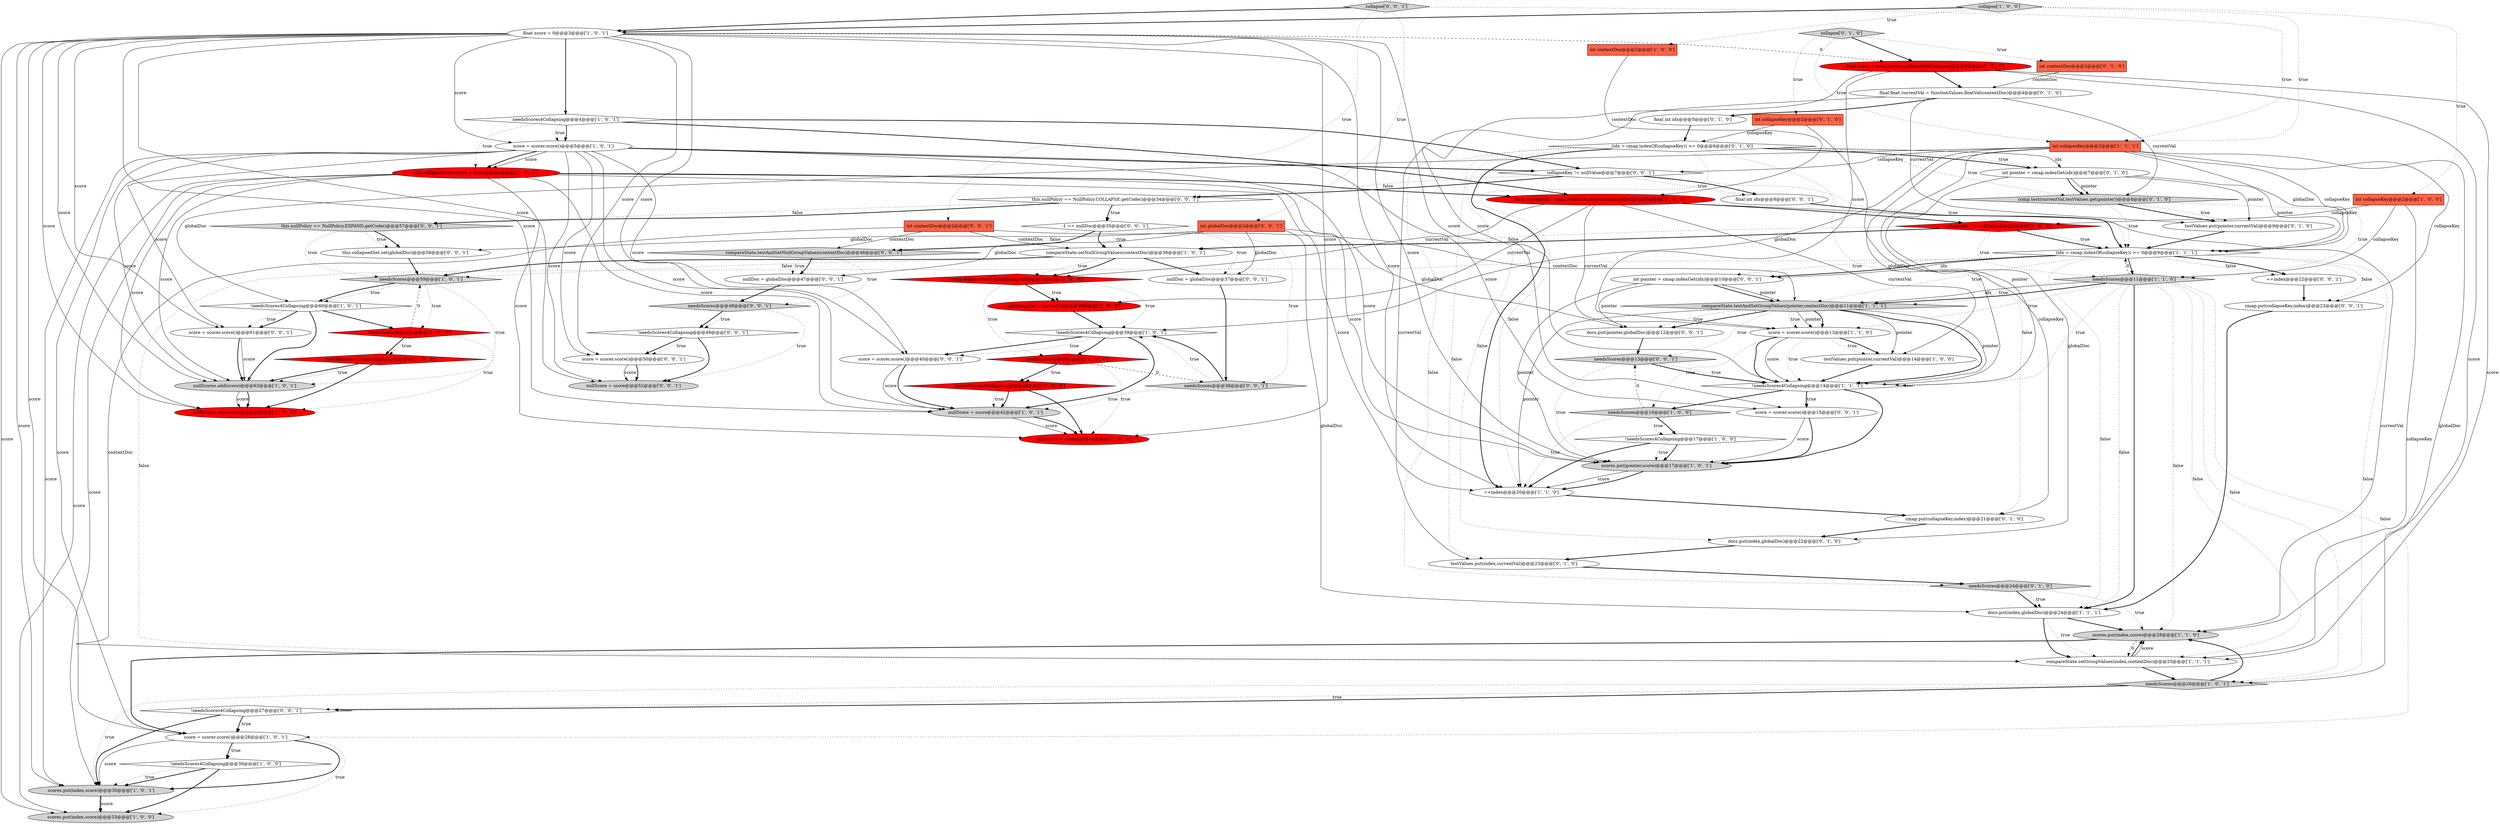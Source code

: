digraph {
33 [style = filled, label = "!needsScores4Collapsing@@@39@@@['1', '0', '1']", fillcolor = white, shape = diamond image = "AAA0AAABBB1BBB"];
8 [style = filled, label = "needsScores4Collapsing@@@4@@@['1', '0', '1']", fillcolor = white, shape = diamond image = "AAA0AAABBB1BBB"];
37 [style = filled, label = "nullScore = score@@@42@@@['1', '0', '1']", fillcolor = lightgray, shape = ellipse image = "AAA0AAABBB1BBB"];
48 [style = filled, label = "cmap.put(collapseKey,index)@@@21@@@['0', '1', '0']", fillcolor = white, shape = ellipse image = "AAA0AAABBB2BBB"];
1 [style = filled, label = "scores.put(pointer,score)@@@17@@@['1', '0', '1']", fillcolor = lightgray, shape = ellipse image = "AAA0AAABBB1BBB"];
35 [style = filled, label = "nullScore = score@@@45@@@['1', '0', '0']", fillcolor = red, shape = ellipse image = "AAA1AAABBB1BBB"];
54 [style = filled, label = "(idx = cmap.indexOf(collapseKey)) >= 0@@@6@@@['0', '1', '0']", fillcolor = white, shape = diamond image = "AAA0AAABBB2BBB"];
13 [style = filled, label = "int contextDoc@@@2@@@['1', '0', '0']", fillcolor = tomato, shape = box image = "AAA0AAABBB1BBB"];
52 [style = filled, label = "docs.put(index,globalDoc)@@@22@@@['0', '1', '0']", fillcolor = white, shape = ellipse image = "AAA0AAABBB2BBB"];
57 [style = filled, label = "docs.put(pointer,globalDoc)@@@12@@@['0', '0', '1']", fillcolor = white, shape = ellipse image = "AAA0AAABBB3BBB"];
70 [style = filled, label = "score = scorer.score()@@@61@@@['0', '0', '1']", fillcolor = white, shape = ellipse image = "AAA0AAABBB3BBB"];
24 [style = filled, label = "testValues.put(pointer,currentVal)@@@14@@@['1', '0', '0']", fillcolor = white, shape = ellipse image = "AAA0AAABBB1BBB"];
59 [style = filled, label = "int pointer = cmap.indexGet(idx)@@@10@@@['0', '0', '1']", fillcolor = white, shape = ellipse image = "AAA0AAABBB3BBB"];
41 [style = filled, label = "comp.test(currentVal,nullCompVal)@@@38@@@['1', '0', '0']", fillcolor = red, shape = diamond image = "AAA1AAABBB1BBB"];
49 [style = filled, label = "testValues.put(pointer,currentVal)@@@9@@@['0', '1', '0']", fillcolor = white, shape = ellipse image = "AAA0AAABBB2BBB"];
9 [style = filled, label = "score = scorer.score()@@@28@@@['1', '0', '1']", fillcolor = white, shape = ellipse image = "AAA0AAABBB1BBB"];
3 [style = filled, label = "collapse['1', '0', '0']", fillcolor = lightgray, shape = diamond image = "AAA0AAABBB1BBB"];
28 [style = filled, label = "scores.put(index,score)@@@30@@@['1', '0', '1']", fillcolor = lightgray, shape = ellipse image = "AAA0AAABBB1BBB"];
39 [style = filled, label = "!needsScores4Collapsing@@@42@@@['1', '0', '0']", fillcolor = red, shape = diamond image = "AAA1AAABBB1BBB"];
45 [style = filled, label = "testValues.put(index,currentVal)@@@23@@@['0', '1', '0']", fillcolor = white, shape = ellipse image = "AAA0AAABBB2BBB"];
6 [style = filled, label = "!needsScores4Collapsing@@@52@@@['1', '0', '0']", fillcolor = red, shape = diamond image = "AAA1AAABBB1BBB"];
43 [style = filled, label = "final float currentVal = functionValues.floatVal(contextDoc)@@@4@@@['0', '1', '0']", fillcolor = white, shape = ellipse image = "AAA0AAABBB2BBB"];
61 [style = filled, label = "-1 == nullDoc@@@35@@@['0', '0', '1']", fillcolor = white, shape = diamond image = "AAA0AAABBB3BBB"];
75 [style = filled, label = "needsScores@@@13@@@['0', '0', '1']", fillcolor = lightgray, shape = diamond image = "AAA0AAABBB3BBB"];
5 [style = filled, label = "compareState.setGroupValues(index,contextDoc)@@@25@@@['1', '1', '1']", fillcolor = white, shape = ellipse image = "AAA0AAABBB1BBB"];
60 [style = filled, label = "collapseKey != nullValue@@@7@@@['0', '0', '1']", fillcolor = white, shape = diamond image = "AAA0AAABBB3BBB"];
79 [style = filled, label = "needsScores@@@38@@@['0', '0', '1']", fillcolor = lightgray, shape = diamond image = "AAA0AAABBB3BBB"];
14 [style = filled, label = "int collapseKey@@@2@@@['1', '0', '0']", fillcolor = tomato, shape = box image = "AAA0AAABBB1BBB"];
81 [style = filled, label = "score = scorer.score()@@@40@@@['0', '0', '1']", fillcolor = white, shape = ellipse image = "AAA0AAABBB3BBB"];
73 [style = filled, label = "nullDoc = globalDoc@@@47@@@['0', '0', '1']", fillcolor = white, shape = ellipse image = "AAA0AAABBB3BBB"];
74 [style = filled, label = "this.collapsedSet.set(globalDoc)@@@58@@@['0', '0', '1']", fillcolor = white, shape = ellipse image = "AAA0AAABBB3BBB"];
53 [style = filled, label = "comp.test(currentVal,testValues.get(pointer))@@@8@@@['0', '1', '0']", fillcolor = lightgray, shape = diamond image = "AAA0AAABBB2BBB"];
10 [style = filled, label = "needsScores@@@26@@@['1', '0', '1']", fillcolor = lightgray, shape = diamond image = "AAA0AAABBB1BBB"];
72 [style = filled, label = "cmap.put(collapseKey,index)@@@23@@@['0', '0', '1']", fillcolor = white, shape = ellipse image = "AAA0AAABBB3BBB"];
22 [style = filled, label = "float currentVal = functionValues.floatVal(contextDoc)@@@8@@@['1', '0', '0']", fillcolor = red, shape = ellipse image = "AAA1AAABBB1BBB"];
20 [style = filled, label = "needsScores@@@41@@@['1', '0', '0']", fillcolor = red, shape = diamond image = "AAA1AAABBB1BBB"];
23 [style = filled, label = "this.collapseScore.score = score@@@6@@@['1', '0', '0']", fillcolor = red, shape = ellipse image = "AAA1AAABBB1BBB"];
65 [style = filled, label = "needsScores@@@48@@@['0', '0', '1']", fillcolor = lightgray, shape = diamond image = "AAA0AAABBB3BBB"];
25 [style = filled, label = "!needsScores4Collapsing@@@17@@@['1', '0', '0']", fillcolor = white, shape = diamond image = "AAA0AAABBB1BBB"];
38 [style = filled, label = "int collapseKey@@@2@@@['1', '1', '1']", fillcolor = tomato, shape = box image = "AAA0AAABBB1BBB"];
69 [style = filled, label = "score = scorer.score()@@@50@@@['0', '0', '1']", fillcolor = white, shape = ellipse image = "AAA0AAABBB3BBB"];
31 [style = filled, label = "needsScores@@@51@@@['1', '0', '0']", fillcolor = red, shape = diamond image = "AAA1AAABBB1BBB"];
46 [style = filled, label = "int pointer = cmap.indexGet(idx)@@@7@@@['0', '1', '0']", fillcolor = white, shape = ellipse image = "AAA0AAABBB2BBB"];
2 [style = filled, label = "nullScores.add(score)@@@63@@@['1', '0', '1']", fillcolor = lightgray, shape = ellipse image = "AAA0AAABBB1BBB"];
11 [style = filled, label = "needsScores@@@16@@@['1', '0', '0']", fillcolor = lightgray, shape = diamond image = "AAA0AAABBB1BBB"];
71 [style = filled, label = "++index@@@22@@@['0', '0', '1']", fillcolor = white, shape = ellipse image = "AAA0AAABBB3BBB"];
29 [style = filled, label = "++index@@@20@@@['1', '1', '0']", fillcolor = white, shape = ellipse image = "AAA0AAABBB1BBB"];
50 [style = filled, label = "float score = computeScoreIfNeeded4Collapse()@@@3@@@['0', '1', '0']", fillcolor = red, shape = ellipse image = "AAA1AAABBB2BBB"];
78 [style = filled, label = "score = scorer.score()@@@15@@@['0', '0', '1']", fillcolor = white, shape = ellipse image = "AAA0AAABBB3BBB"];
80 [style = filled, label = "!needsScores4Collapsing@@@27@@@['0', '0', '1']", fillcolor = white, shape = diamond image = "AAA0AAABBB3BBB"];
21 [style = filled, label = "!needsScores4Collapsing@@@60@@@['1', '0', '1']", fillcolor = white, shape = diamond image = "AAA0AAABBB1BBB"];
56 [style = filled, label = "int contextDoc@@@2@@@['0', '0', '1']", fillcolor = tomato, shape = box image = "AAA0AAABBB3BBB"];
44 [style = filled, label = "collapse['0', '1', '0']", fillcolor = lightgray, shape = diamond image = "AAA0AAABBB2BBB"];
36 [style = filled, label = "score = scorer.score()@@@5@@@['1', '0', '1']", fillcolor = white, shape = ellipse image = "AAA0AAABBB1BBB"];
68 [style = filled, label = "!needsScores4Collapsing@@@49@@@['0', '0', '1']", fillcolor = white, shape = diamond image = "AAA0AAABBB3BBB"];
51 [style = filled, label = "int contextDoc@@@2@@@['0', '1', '0']", fillcolor = tomato, shape = box image = "AAA0AAABBB2BBB"];
76 [style = filled, label = "compareState.testAndSetNullGroupValues(contextDoc)@@@46@@@['0', '0', '1']", fillcolor = lightgray, shape = diamond image = "AAA0AAABBB3BBB"];
47 [style = filled, label = "int collapseKey@@@2@@@['0', '1', '0']", fillcolor = tomato, shape = box image = "AAA0AAABBB2BBB"];
27 [style = filled, label = "scores.put(index,score)@@@33@@@['1', '0', '0']", fillcolor = lightgray, shape = ellipse image = "AAA0AAABBB1BBB"];
55 [style = filled, label = "needsScores@@@24@@@['0', '1', '0']", fillcolor = lightgray, shape = diamond image = "AAA0AAABBB2BBB"];
18 [style = filled, label = "collapseKey != nullValue@@@9@@@['1', '0', '0']", fillcolor = red, shape = diamond image = "AAA1AAABBB1BBB"];
19 [style = filled, label = "nullCompVal = currentVal@@@39@@@['1', '0', '0']", fillcolor = red, shape = ellipse image = "AAA1AAABBB1BBB"];
15 [style = filled, label = "!needsScores4Collapsing@@@14@@@['1', '1', '1']", fillcolor = white, shape = diamond image = "AAA0AAABBB1BBB"];
0 [style = filled, label = "score = scorer.score()@@@13@@@['1', '1', '0']", fillcolor = white, shape = ellipse image = "AAA0AAABBB1BBB"];
63 [style = filled, label = "this.nullPolicy == NullPolicy.COLLAPSE.getCode()@@@34@@@['0', '0', '1']", fillcolor = white, shape = diamond image = "AAA0AAABBB3BBB"];
4 [style = filled, label = "needsScores@@@11@@@['1', '1', '0']", fillcolor = lightgray, shape = diamond image = "AAA0AAABBB1BBB"];
34 [style = filled, label = "float score = 0@@@3@@@['1', '0', '1']", fillcolor = white, shape = ellipse image = "AAA0AAABBB1BBB"];
77 [style = filled, label = "nullScore = score@@@52@@@['0', '0', '1']", fillcolor = lightgray, shape = ellipse image = "AAA0AAABBB3BBB"];
40 [style = filled, label = "compareState.setNullGroupValues(contextDoc)@@@36@@@['1', '0', '1']", fillcolor = white, shape = ellipse image = "AAA0AAABBB1BBB"];
58 [style = filled, label = "final int idx@@@8@@@['0', '0', '1']", fillcolor = white, shape = ellipse image = "AAA0AAABBB3BBB"];
17 [style = filled, label = "nullScores.add(score)@@@55@@@['1', '0', '0']", fillcolor = red, shape = ellipse image = "AAA1AAABBB1BBB"];
67 [style = filled, label = "nullDoc = globalDoc@@@37@@@['0', '0', '1']", fillcolor = white, shape = ellipse image = "AAA0AAABBB3BBB"];
16 [style = filled, label = "!needsScores4Collapsing@@@30@@@['1', '0', '0']", fillcolor = white, shape = diamond image = "AAA0AAABBB1BBB"];
32 [style = filled, label = "(idx = cmap.indexOf(collapseKey)) >= 0@@@9@@@['1', '1', '1']", fillcolor = white, shape = diamond image = "AAA0AAABBB1BBB"];
64 [style = filled, label = "this.nullPolicy == NullPolicy.EXPAND.getCode()@@@57@@@['0', '0', '1']", fillcolor = lightgray, shape = diamond image = "AAA0AAABBB3BBB"];
62 [style = filled, label = "int globalDoc@@@2@@@['0', '0', '1']", fillcolor = tomato, shape = box image = "AAA0AAABBB3BBB"];
12 [style = filled, label = "needsScores@@@59@@@['1', '0', '1']", fillcolor = lightgray, shape = diamond image = "AAA0AAABBB1BBB"];
26 [style = filled, label = "compareState.testAndSetGroupValues(pointer,contextDoc)@@@11@@@['1', '1', '1']", fillcolor = lightgray, shape = diamond image = "AAA0AAABBB1BBB"];
30 [style = filled, label = "scores.put(index,score)@@@28@@@['1', '1', '0']", fillcolor = lightgray, shape = ellipse image = "AAA0AAABBB1BBB"];
66 [style = filled, label = "collapse['0', '0', '1']", fillcolor = lightgray, shape = diamond image = "AAA0AAABBB3BBB"];
7 [style = filled, label = "docs.put(index,globalDoc)@@@24@@@['1', '1', '1']", fillcolor = white, shape = ellipse image = "AAA0AAABBB1BBB"];
42 [style = filled, label = "final int idx@@@5@@@['0', '1', '0']", fillcolor = white, shape = ellipse image = "AAA0AAABBB2BBB"];
47->48 [style = solid, label="collapseKey"];
36->23 [style = solid, label="score"];
22->19 [style = solid, label="currentVal"];
54->46 [style = solid, label="idx"];
25->1 [style = bold, label=""];
23->27 [style = solid, label="score"];
73->65 [style = bold, label=""];
41->19 [style = bold, label=""];
68->69 [style = bold, label=""];
7->30 [style = bold, label=""];
32->7 [style = dotted, label="false"];
58->32 [style = bold, label=""];
79->33 [style = dotted, label="true"];
36->9 [style = solid, label="score"];
43->42 [style = bold, label=""];
4->5 [style = dotted, label="false"];
68->69 [style = dotted, label="true"];
64->74 [style = dotted, label="true"];
50->5 [style = solid, label="score"];
75->15 [style = bold, label=""];
38->32 [style = solid, label="globalDoc"];
25->29 [style = bold, label=""];
34->27 [style = solid, label="score"];
12->21 [style = dotted, label="true"];
9->16 [style = bold, label=""];
0->15 [style = bold, label=""];
53->32 [style = dotted, label="true"];
21->2 [style = bold, label=""];
3->34 [style = bold, label=""];
40->12 [style = dotted, label="false"];
78->1 [style = bold, label=""];
60->58 [style = dotted, label="true"];
48->52 [style = bold, label=""];
54->29 [style = bold, label=""];
76->73 [style = bold, label=""];
23->17 [style = solid, label="score"];
8->36 [style = bold, label=""];
43->49 [style = solid, label="currentVal"];
38->60 [style = solid, label="collapseKey"];
23->22 [style = bold, label=""];
15->11 [style = bold, label=""];
21->31 [style = bold, label=""];
31->6 [style = bold, label=""];
10->80 [style = dotted, label="true"];
63->61 [style = dotted, label="true"];
54->48 [style = dotted, label="false"];
61->76 [style = bold, label=""];
0->24 [style = dotted, label="true"];
0->24 [style = bold, label=""];
65->68 [style = bold, label=""];
38->52 [style = solid, label="globalDoc"];
4->26 [style = solid, label="idx"];
26->15 [style = bold, label=""];
60->63 [style = bold, label=""];
26->0 [style = solid, label="pointer"];
18->32 [style = bold, label=""];
26->57 [style = bold, label=""];
4->30 [style = dotted, label="false"];
10->80 [style = bold, label=""];
44->47 [style = dotted, label="true"];
79->37 [style = dotted, label="true"];
14->4 [style = solid, label="collapseKey"];
50->0 [style = solid, label="score"];
32->4 [style = bold, label=""];
5->30 [style = bold, label=""];
41->33 [style = dotted, label="true"];
38->10 [style = solid, label="globalDoc"];
4->10 [style = dotted, label="false"];
0->11 [style = dotted, label="true"];
32->72 [style = dotted, label="false"];
61->79 [style = dotted, label="true"];
59->26 [style = bold, label=""];
26->75 [style = dotted, label="true"];
34->17 [style = solid, label="score"];
11->25 [style = bold, label=""];
60->63 [style = dotted, label="false"];
40->41 [style = dotted, label="true"];
53->49 [style = dotted, label="true"];
5->10 [style = bold, label=""];
65->77 [style = dotted, label="true"];
81->37 [style = bold, label=""];
34->36 [style = solid, label="score"];
2->17 [style = solid, label="score"];
50->43 [style = bold, label=""];
12->31 [style = dotted, label="true"];
54->45 [style = dotted, label="false"];
4->7 [style = dotted, label="false"];
54->55 [style = dotted, label="false"];
12->21 [style = bold, label=""];
22->24 [style = solid, label="currentVal"];
54->46 [style = bold, label=""];
14->18 [style = solid, label="collapseKey"];
4->0 [style = dotted, label="true"];
28->27 [style = solid, label="score"];
31->6 [style = dotted, label="true"];
32->71 [style = dotted, label="false"];
12->2 [style = dotted, label="true"];
64->74 [style = bold, label=""];
52->45 [style = bold, label=""];
66->38 [style = dotted, label="true"];
8->23 [style = dotted, label="true"];
44->50 [style = bold, label=""];
13->22 [style = solid, label="contextDoc"];
36->37 [style = solid, label="score"];
5->30 [style = solid, label="score"];
36->78 [style = solid, label="score"];
23->1 [style = solid, label="score"];
34->8 [style = bold, label=""];
69->77 [style = bold, label=""];
70->2 [style = bold, label=""];
22->0 [style = solid, label="currentVal"];
37->35 [style = solid, label="score"];
32->59 [style = bold, label=""];
74->12 [style = bold, label=""];
54->53 [style = dotted, label="true"];
8->22 [style = bold, label=""];
6->2 [style = bold, label=""];
49->32 [style = bold, label=""];
15->78 [style = bold, label=""];
66->34 [style = bold, label=""];
54->29 [style = dotted, label="false"];
23->29 [style = solid, label="score"];
34->70 [style = solid, label="score"];
4->9 [style = dotted, label="false"];
26->0 [style = bold, label=""];
7->5 [style = bold, label=""];
22->18 [style = bold, label=""];
31->12 [style = dashed, label="0"];
30->5 [style = dashed, label="0"];
43->53 [style = solid, label="currentVal"];
76->65 [style = dotted, label="true"];
26->24 [style = solid, label="pointer"];
34->1 [style = solid, label="score"];
55->7 [style = bold, label=""];
39->35 [style = bold, label=""];
59->1 [style = solid, label="pointer"];
44->38 [style = dotted, label="true"];
31->17 [style = dotted, label="true"];
32->59 [style = solid, label="idx"];
80->28 [style = bold, label=""];
22->30 [style = solid, label="currentVal"];
53->4 [style = dotted, label="true"];
20->39 [style = bold, label=""];
66->56 [style = dotted, label="true"];
23->35 [style = solid, label="score"];
80->9 [style = dotted, label="true"];
61->40 [style = bold, label=""];
15->78 [style = dotted, label="true"];
54->52 [style = dotted, label="false"];
38->33 [style = solid, label="globalDoc"];
56->76 [style = solid, label="contextDoc"];
60->32 [style = dotted, label="true"];
4->26 [style = dotted, label="true"];
55->7 [style = dotted, label="true"];
11->75 [style = dashed, label="0"];
19->33 [style = bold, label=""];
39->37 [style = bold, label=""];
6->17 [style = bold, label=""];
2->17 [style = bold, label=""];
20->79 [style = dashed, label="0"];
20->35 [style = dotted, label="true"];
33->81 [style = dotted, label="true"];
34->50 [style = dashed, label="0"];
78->1 [style = solid, label="score"];
16->27 [style = bold, label=""];
36->1 [style = solid, label="score"];
45->55 [style = bold, label=""];
62->73 [style = solid, label="globalDoc"];
10->28 [style = dotted, label="true"];
32->71 [style = bold, label=""];
18->40 [style = bold, label=""];
11->29 [style = dotted, label="true"];
76->73 [style = dotted, label="true"];
38->15 [style = solid, label="globalDoc"];
36->70 [style = solid, label="score"];
30->9 [style = bold, label=""];
4->15 [style = dotted, label="true"];
26->29 [style = solid, label="pointer"];
20->39 [style = dotted, label="true"];
14->5 [style = solid, label="collapseKey"];
62->67 [style = solid, label="globalDoc"];
44->51 [style = dotted, label="true"];
4->7 [style = bold, label=""];
34->37 [style = solid, label="score"];
3->14 [style = dotted, label="true"];
55->30 [style = dotted, label="true"];
23->2 [style = solid, label="score"];
62->74 [style = solid, label="globalDoc"];
71->72 [style = bold, label=""];
7->5 [style = dotted, label="true"];
9->28 [style = bold, label=""];
65->68 [style = dotted, label="true"];
60->58 [style = bold, label=""];
21->70 [style = dotted, label="true"];
0->15 [style = solid, label="score"];
40->12 [style = bold, label=""];
39->37 [style = dotted, label="true"];
62->57 [style = solid, label="globalDoc"];
6->2 [style = dotted, label="true"];
26->57 [style = dotted, label="true"];
51->43 [style = solid, label="contextDoc"];
3->38 [style = dotted, label="true"];
79->33 [style = bold, label=""];
50->30 [style = solid, label="score"];
34->69 [style = solid, label="score"];
36->60 [style = bold, label=""];
75->1 [style = dotted, label="true"];
34->81 [style = solid, label="score"];
34->78 [style = solid, label="score"];
63->61 [style = bold, label=""];
37->35 [style = bold, label=""];
8->36 [style = dotted, label="true"];
1->29 [style = bold, label=""];
34->77 [style = solid, label="score"];
50->15 [style = solid, label="score"];
67->79 [style = bold, label=""];
33->37 [style = bold, label=""];
9->16 [style = dotted, label="true"];
32->5 [style = dotted, label="false"];
10->30 [style = bold, label=""];
41->19 [style = dotted, label="true"];
56->5 [style = solid, label="contextDoc"];
3->13 [style = dotted, label="true"];
23->28 [style = solid, label="score"];
25->1 [style = dotted, label="true"];
24->15 [style = bold, label=""];
9->28 [style = solid, label="score"];
15->1 [style = bold, label=""];
75->15 [style = dotted, label="true"];
32->10 [style = dotted, label="false"];
36->2 [style = solid, label="score"];
34->35 [style = solid, label="score"];
61->40 [style = dotted, label="true"];
23->37 [style = solid, label="score"];
36->28 [style = solid, label="score"];
34->29 [style = solid, label="score"];
66->62 [style = dotted, label="true"];
33->20 [style = bold, label=""];
54->46 [style = dotted, label="true"];
22->41 [style = solid, label="currentVal"];
63->64 [style = bold, label=""];
38->72 [style = solid, label="collapseKey"];
0->15 [style = dotted, label="true"];
56->26 [style = solid, label="contextDoc"];
33->81 [style = bold, label=""];
46->53 [style = bold, label=""];
1->29 [style = solid, label="score"];
38->32 [style = solid, label="collapseKey"];
8->60 [style = bold, label=""];
4->26 [style = bold, label=""];
36->81 [style = solid, label="score"];
80->9 [style = bold, label=""];
64->12 [style = dotted, label="true"];
34->28 [style = solid, label="score"];
38->21 [style = solid, label="globalDoc"];
57->75 [style = bold, label=""];
72->7 [style = bold, label=""];
46->15 [style = solid, label="pointer"];
40->67 [style = bold, label=""];
18->32 [style = dotted, label="true"];
61->76 [style = dotted, label="false"];
59->26 [style = solid, label="pointer"];
21->70 [style = bold, label=""];
68->77 [style = bold, label=""];
46->49 [style = solid, label="pointer"];
62->7 [style = solid, label="globalDoc"];
41->20 [style = dotted, label="true"];
34->2 [style = solid, label="score"];
9->27 [style = dotted, label="true"];
53->49 [style = bold, label=""];
46->53 [style = solid, label="pointer"];
4->32 [style = dashed, label="0"];
26->15 [style = solid, label="pointer"];
36->77 [style = solid, label="score"];
59->57 [style = solid, label="pointer"];
36->23 [style = bold, label=""];
16->28 [style = bold, label=""];
69->77 [style = solid, label="score"];
11->25 [style = dotted, label="true"];
56->40 [style = solid, label="contextDoc"];
43->45 [style = solid, label="currentVal"];
36->69 [style = solid, label="score"];
40->41 [style = bold, label=""];
81->37 [style = solid, label="score"];
18->40 [style = dotted, label="false"];
34->9 [style = solid, label="score"];
46->32 [style = solid, label="pointer"];
63->64 [style = dotted, label="false"];
61->67 [style = dotted, label="true"];
32->26 [style = dotted, label="true"];
70->2 [style = solid, label="score"];
18->4 [style = dotted, label="true"];
28->27 [style = bold, label=""];
32->59 [style = dotted, label="true"];
29->48 [style = bold, label=""];
42->54 [style = bold, label=""];
16->28 [style = dotted, label="true"];
47->54 [style = solid, label="collapseKey"];
26->0 [style = dotted, label="true"];
}
